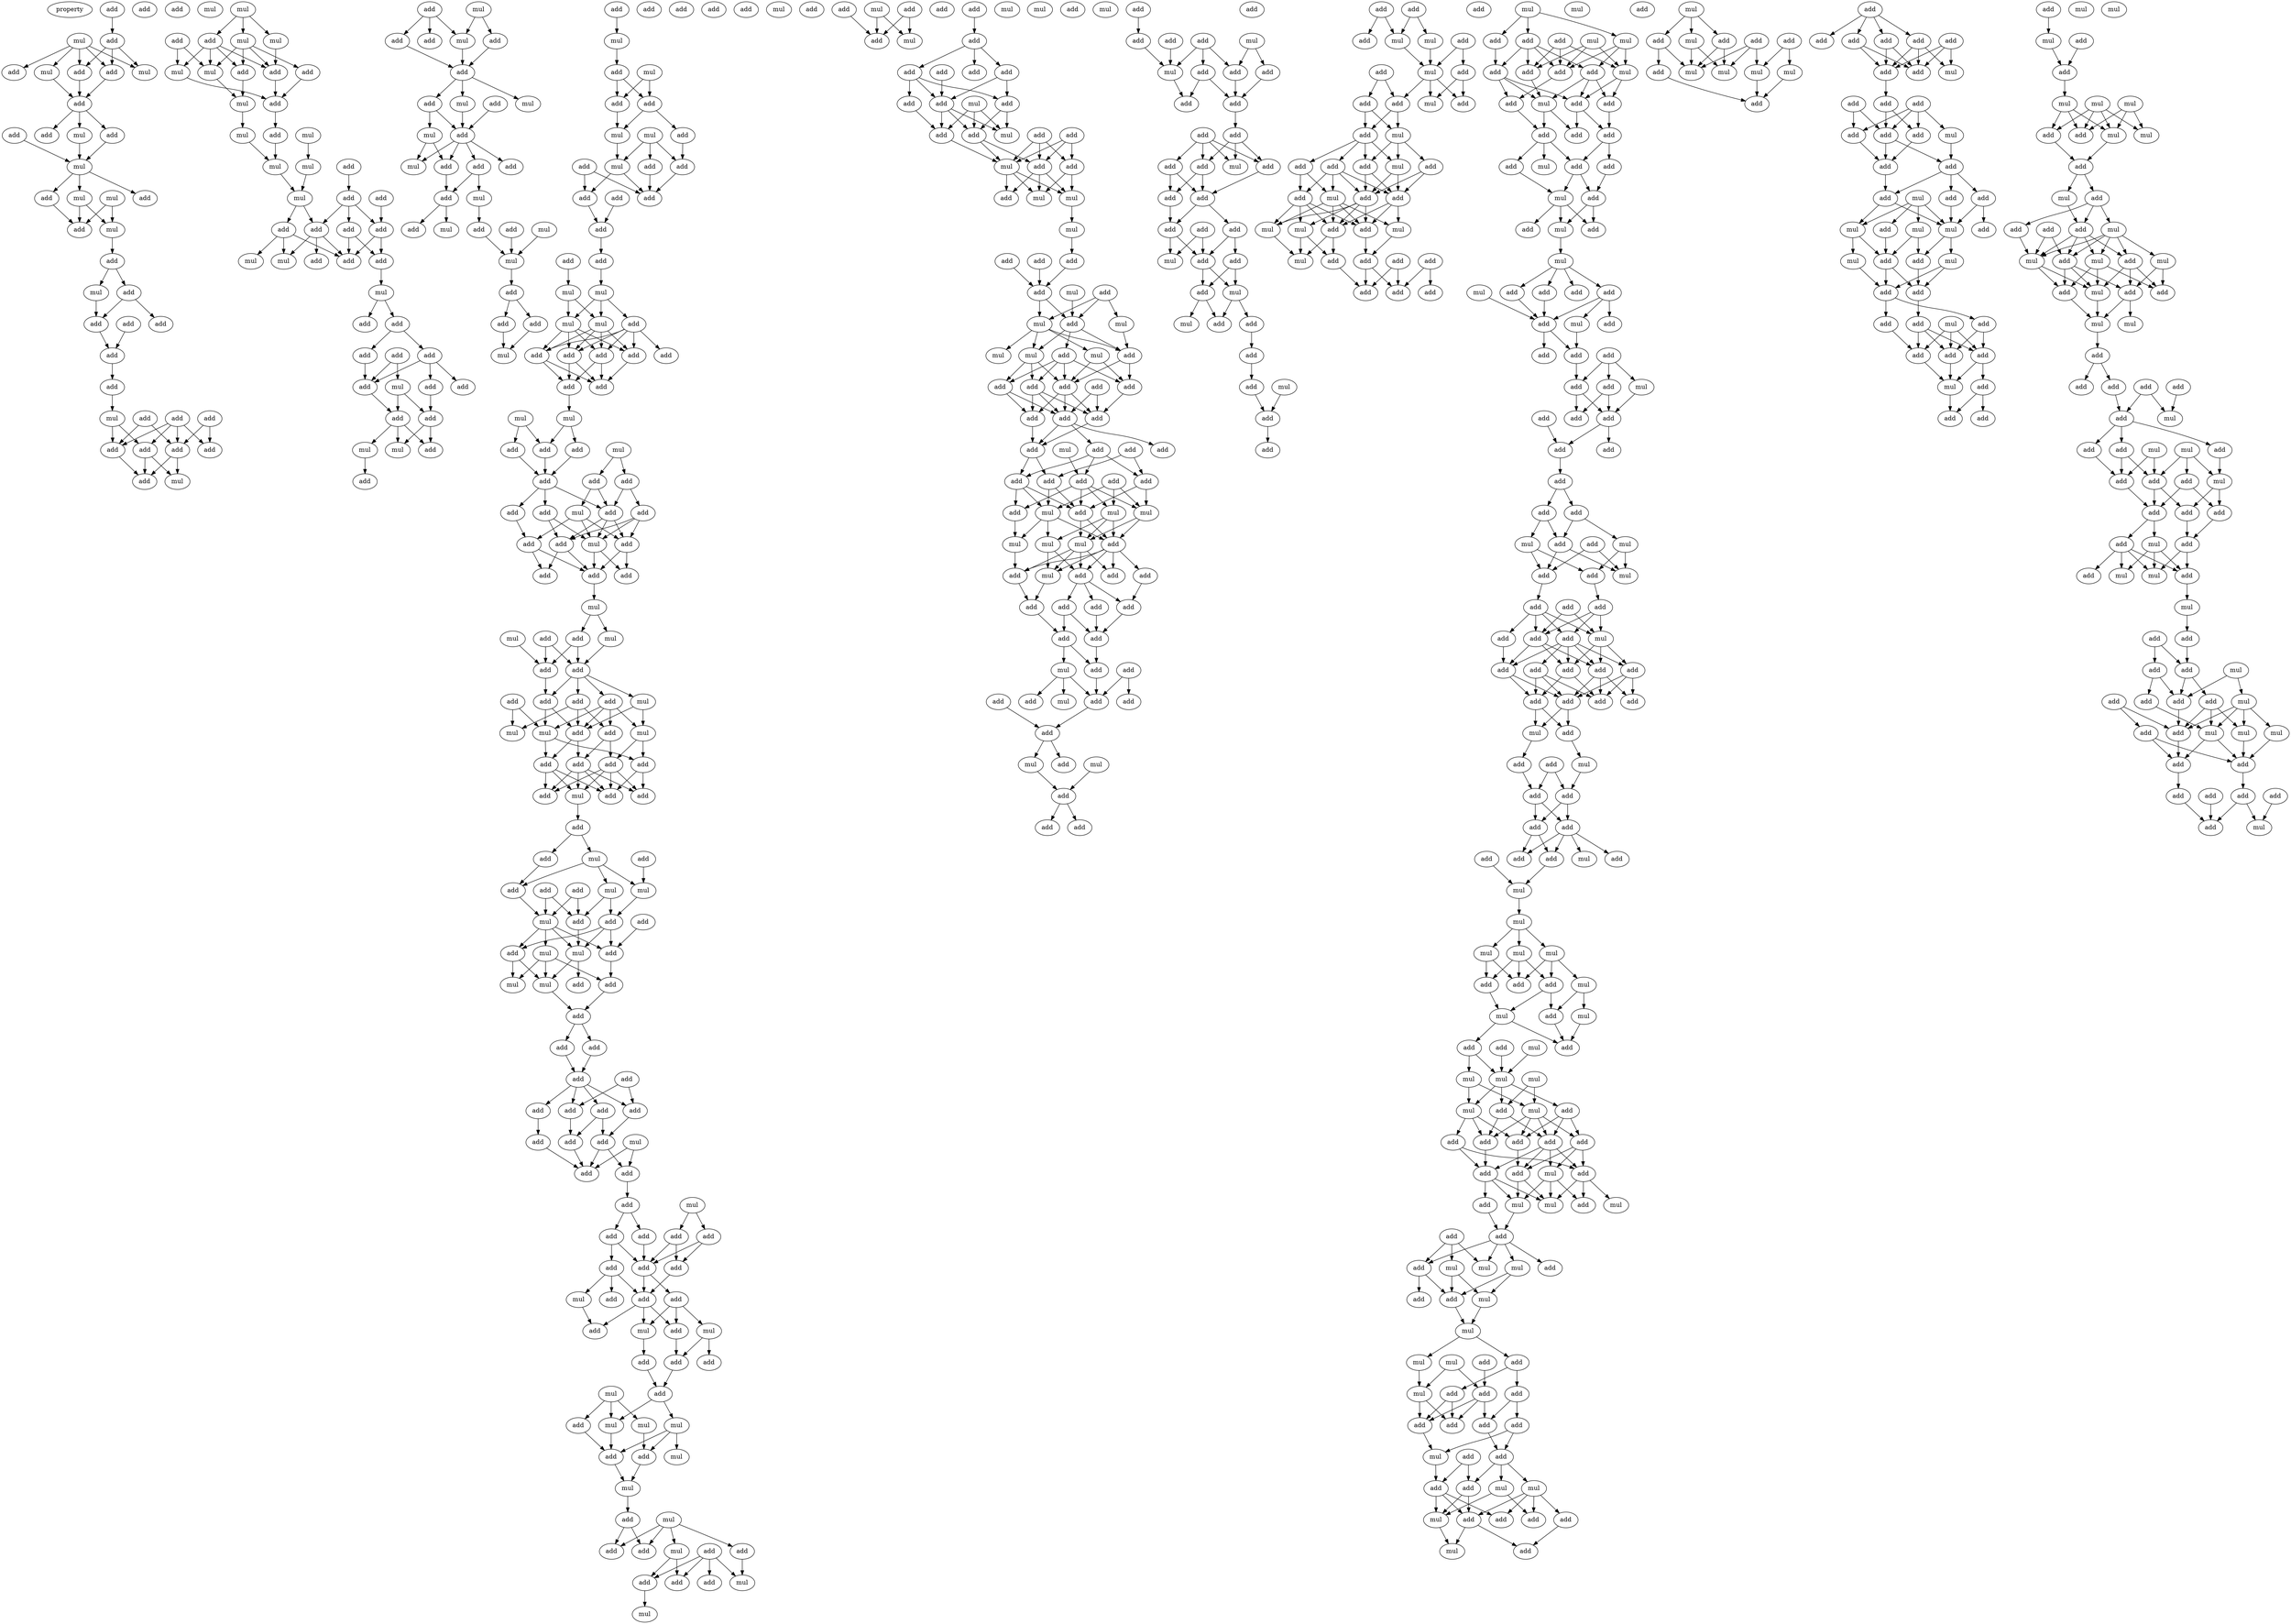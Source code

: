 digraph {
    node [fontcolor=black]
    property [mul=2,lf=1.1]
    0 [ label = add ];
    1 [ label = add ];
    2 [ label = mul ];
    3 [ label = add ];
    4 [ label = add ];
    5 [ label = add ];
    6 [ label = mul ];
    7 [ label = mul ];
    8 [ label = add ];
    9 [ label = mul ];
    10 [ label = add ];
    11 [ label = add ];
    12 [ label = add ];
    13 [ label = mul ];
    14 [ label = mul ];
    15 [ label = add ];
    16 [ label = mul ];
    17 [ label = add ];
    18 [ label = add ];
    19 [ label = add ];
    20 [ label = mul ];
    21 [ label = add ];
    22 [ label = mul ];
    23 [ label = add ];
    24 [ label = add ];
    25 [ label = add ];
    26 [ label = add ];
    27 [ label = add ];
    28 [ label = add ];
    29 [ label = add ];
    30 [ label = mul ];
    31 [ label = add ];
    32 [ label = add ];
    33 [ label = add ];
    34 [ label = add ];
    35 [ label = add ];
    36 [ label = add ];
    37 [ label = add ];
    38 [ label = mul ];
    39 [ label = add ];
    40 [ label = mul ];
    41 [ label = mul ];
    42 [ label = add ];
    43 [ label = mul ];
    44 [ label = mul ];
    45 [ label = add ];
    46 [ label = mul ];
    47 [ label = add ];
    48 [ label = add ];
    49 [ label = mul ];
    50 [ label = add ];
    51 [ label = add ];
    52 [ label = mul ];
    53 [ label = mul ];
    54 [ label = mul ];
    55 [ label = add ];
    56 [ label = mul ];
    57 [ label = add ];
    58 [ label = mul ];
    59 [ label = add ];
    60 [ label = mul ];
    61 [ label = add ];
    62 [ label = add ];
    63 [ label = add ];
    64 [ label = add ];
    65 [ label = add ];
    66 [ label = mul ];
    67 [ label = mul ];
    68 [ label = add ];
    69 [ label = add ];
    70 [ label = add ];
    71 [ label = mul ];
    72 [ label = add ];
    73 [ label = add ];
    74 [ label = add ];
    75 [ label = add ];
    76 [ label = add ];
    77 [ label = add ];
    78 [ label = add ];
    79 [ label = mul ];
    80 [ label = add ];
    81 [ label = add ];
    82 [ label = add ];
    83 [ label = add ];
    84 [ label = mul ];
    85 [ label = mul ];
    86 [ label = add ];
    87 [ label = add ];
    88 [ label = mul ];
    89 [ label = add ];
    90 [ label = add ];
    91 [ label = mul ];
    92 [ label = add ];
    93 [ label = add ];
    94 [ label = mul ];
    95 [ label = add ];
    96 [ label = mul ];
    97 [ label = add ];
    98 [ label = mul ];
    99 [ label = add ];
    100 [ label = add ];
    101 [ label = add ];
    102 [ label = mul ];
    103 [ label = add ];
    104 [ label = add ];
    105 [ label = mul ];
    106 [ label = add ];
    107 [ label = add ];
    108 [ label = mul ];
    109 [ label = add ];
    110 [ label = mul ];
    111 [ label = mul ];
    112 [ label = add ];
    113 [ label = add ];
    114 [ label = add ];
    115 [ label = add ];
    116 [ label = mul ];
    117 [ label = mul ];
    118 [ label = mul ];
    119 [ label = add ];
    120 [ label = add ];
    121 [ label = add ];
    122 [ label = add ];
    123 [ label = add ];
    124 [ label = mul ];
    125 [ label = add ];
    126 [ label = mul ];
    127 [ label = mul ];
    128 [ label = add ];
    129 [ label = add ];
    130 [ label = add ];
    131 [ label = add ];
    132 [ label = add ];
    133 [ label = add ];
    134 [ label = add ];
    135 [ label = add ];
    136 [ label = add ];
    137 [ label = add ];
    138 [ label = mul ];
    139 [ label = mul ];
    140 [ label = mul ];
    141 [ label = add ];
    142 [ label = mul ];
    143 [ label = add ];
    144 [ label = add ];
    145 [ label = add ];
    146 [ label = add ];
    147 [ label = add ];
    148 [ label = add ];
    149 [ label = add ];
    150 [ label = mul ];
    151 [ label = mul ];
    152 [ label = mul ];
    153 [ label = add ];
    154 [ label = add ];
    155 [ label = add ];
    156 [ label = add ];
    157 [ label = add ];
    158 [ label = add ];
    159 [ label = add ];
    160 [ label = add ];
    161 [ label = add ];
    162 [ label = mul ];
    163 [ label = add ];
    164 [ label = add ];
    165 [ label = add ];
    166 [ label = add ];
    167 [ label = mul ];
    168 [ label = add ];
    169 [ label = add ];
    170 [ label = add ];
    171 [ label = add ];
    172 [ label = mul ];
    173 [ label = add ];
    174 [ label = add ];
    175 [ label = mul ];
    176 [ label = mul ];
    177 [ label = add ];
    178 [ label = add ];
    179 [ label = add ];
    180 [ label = add ];
    181 [ label = mul ];
    182 [ label = add ];
    183 [ label = add ];
    184 [ label = add ];
    185 [ label = mul ];
    186 [ label = mul ];
    187 [ label = mul ];
    188 [ label = add ];
    189 [ label = add ];
    190 [ label = add ];
    191 [ label = add ];
    192 [ label = add ];
    193 [ label = add ];
    194 [ label = add ];
    195 [ label = mul ];
    196 [ label = add ];
    197 [ label = add ];
    198 [ label = mul ];
    199 [ label = add ];
    200 [ label = add ];
    201 [ label = mul ];
    202 [ label = add ];
    203 [ label = add ];
    204 [ label = mul ];
    205 [ label = add ];
    206 [ label = add ];
    207 [ label = add ];
    208 [ label = mul ];
    209 [ label = add ];
    210 [ label = add ];
    211 [ label = mul ];
    212 [ label = mul ];
    213 [ label = add ];
    214 [ label = mul ];
    215 [ label = mul ];
    216 [ label = add ];
    217 [ label = add ];
    218 [ label = add ];
    219 [ label = mul ];
    220 [ label = add ];
    221 [ label = add ];
    222 [ label = add ];
    223 [ label = add ];
    224 [ label = add ];
    225 [ label = add ];
    226 [ label = add ];
    227 [ label = add ];
    228 [ label = add ];
    229 [ label = add ];
    230 [ label = mul ];
    231 [ label = add ];
    232 [ label = add ];
    233 [ label = add ];
    234 [ label = add ];
    235 [ label = mul ];
    236 [ label = add ];
    237 [ label = add ];
    238 [ label = add ];
    239 [ label = add ];
    240 [ label = add ];
    241 [ label = add ];
    242 [ label = add ];
    243 [ label = add ];
    244 [ label = add ];
    245 [ label = mul ];
    246 [ label = add ];
    247 [ label = add ];
    248 [ label = mul ];
    249 [ label = mul ];
    250 [ label = add ];
    251 [ label = add ];
    252 [ label = add ];
    253 [ label = add ];
    254 [ label = mul ];
    255 [ label = add ];
    256 [ label = add ];
    257 [ label = mul ];
    258 [ label = mul ];
    259 [ label = mul ];
    260 [ label = add ];
    261 [ label = mul ];
    262 [ label = add ];
    263 [ label = mul ];
    264 [ label = add ];
    265 [ label = mul ];
    266 [ label = add ];
    267 [ label = add ];
    268 [ label = add ];
    269 [ label = add ];
    270 [ label = mul ];
    271 [ label = add ];
    272 [ label = mul ];
    273 [ label = add ];
    274 [ label = add ];
    275 [ label = mul ];
    276 [ label = add ];
    277 [ label = add ];
    278 [ label = add ];
    279 [ label = add ];
    280 [ label = mul ];
    281 [ label = mul ];
    282 [ label = add ];
    283 [ label = add ];
    284 [ label = mul ];
    285 [ label = add ];
    286 [ label = add ];
    287 [ label = add ];
    288 [ label = add ];
    289 [ label = add ];
    290 [ label = add ];
    291 [ label = mul ];
    292 [ label = add ];
    293 [ label = add ];
    294 [ label = add ];
    295 [ label = add ];
    296 [ label = add ];
    297 [ label = mul ];
    298 [ label = add ];
    299 [ label = mul ];
    300 [ label = add ];
    301 [ label = add ];
    302 [ label = add ];
    303 [ label = mul ];
    304 [ label = mul ];
    305 [ label = mul ];
    306 [ label = mul ];
    307 [ label = add ];
    308 [ label = add ];
    309 [ label = add ];
    310 [ label = add ];
    311 [ label = add ];
    312 [ label = mul ];
    313 [ label = add ];
    314 [ label = mul ];
    315 [ label = mul ];
    316 [ label = mul ];
    317 [ label = add ];
    318 [ label = mul ];
    319 [ label = mul ];
    320 [ label = add ];
    321 [ label = add ];
    322 [ label = add ];
    323 [ label = add ];
    324 [ label = add ];
    325 [ label = add ];
    326 [ label = add ];
    327 [ label = add ];
    328 [ label = add ];
    329 [ label = add ];
    330 [ label = add ];
    331 [ label = mul ];
    332 [ label = add ];
    333 [ label = add ];
    334 [ label = add ];
    335 [ label = add ];
    336 [ label = add ];
    337 [ label = add ];
    338 [ label = add ];
    339 [ label = add ];
    340 [ label = add ];
    341 [ label = mul ];
    342 [ label = mul ];
    343 [ label = mul ];
    344 [ label = add ];
    345 [ label = mul ];
    346 [ label = mul ];
    347 [ label = mul ];
    348 [ label = add ];
    349 [ label = add ];
    350 [ label = add ];
    351 [ label = add ];
    352 [ label = mul ];
    353 [ label = add ];
    354 [ label = add ];
    355 [ label = add ];
    356 [ label = add ];
    357 [ label = add ];
    358 [ label = add ];
    359 [ label = mul ];
    360 [ label = add ];
    361 [ label = add ];
    362 [ label = add ];
    363 [ label = add ];
    364 [ label = mul ];
    365 [ label = add ];
    366 [ label = add ];
    367 [ label = add ];
    368 [ label = mul ];
    369 [ label = add ];
    370 [ label = mul ];
    371 [ label = add ];
    372 [ label = add ];
    373 [ label = mul ];
    374 [ label = add ];
    375 [ label = add ];
    376 [ label = add ];
    377 [ label = add ];
    378 [ label = add ];
    379 [ label = add ];
    380 [ label = mul ];
    381 [ label = mul ];
    382 [ label = add ];
    383 [ label = add ];
    384 [ label = add ];
    385 [ label = add ];
    386 [ label = add ];
    387 [ label = add ];
    388 [ label = add ];
    389 [ label = add ];
    390 [ label = mul ];
    391 [ label = add ];
    392 [ label = add ];
    393 [ label = add ];
    394 [ label = add ];
    395 [ label = add ];
    396 [ label = add ];
    397 [ label = add ];
    398 [ label = add ];
    399 [ label = add ];
    400 [ label = add ];
    401 [ label = mul ];
    402 [ label = add ];
    403 [ label = mul ];
    404 [ label = mul ];
    405 [ label = add ];
    406 [ label = add ];
    407 [ label = add ];
    408 [ label = add ];
    409 [ label = mul ];
    410 [ label = add ];
    411 [ label = add ];
    412 [ label = add ];
    413 [ label = add ];
    414 [ label = add ];
    415 [ label = mul ];
    416 [ label = mul ];
    417 [ label = add ];
    418 [ label = mul ];
    419 [ label = add ];
    420 [ label = add ];
    421 [ label = add ];
    422 [ label = add ];
    423 [ label = add ];
    424 [ label = mul ];
    425 [ label = add ];
    426 [ label = mul ];
    427 [ label = add ];
    428 [ label = add ];
    429 [ label = add ];
    430 [ label = add ];
    431 [ label = mul ];
    432 [ label = mul ];
    433 [ label = add ];
    434 [ label = add ];
    435 [ label = add ];
    436 [ label = add ];
    437 [ label = add ];
    438 [ label = mul ];
    439 [ label = mul ];
    440 [ label = mul ];
    441 [ label = add ];
    442 [ label = add ];
    443 [ label = add ];
    444 [ label = add ];
    445 [ label = add ];
    446 [ label = mul ];
    447 [ label = add ];
    448 [ label = add ];
    449 [ label = add ];
    450 [ label = mul ];
    451 [ label = add ];
    452 [ label = mul ];
    453 [ label = add ];
    454 [ label = add ];
    455 [ label = mul ];
    456 [ label = add ];
    457 [ label = add ];
    458 [ label = add ];
    459 [ label = mul ];
    460 [ label = add ];
    461 [ label = add ];
    462 [ label = add ];
    463 [ label = add ];
    464 [ label = mul ];
    465 [ label = add ];
    466 [ label = add ];
    467 [ label = add ];
    468 [ label = add ];
    469 [ label = add ];
    470 [ label = mul ];
    471 [ label = add ];
    472 [ label = add ];
    473 [ label = mul ];
    474 [ label = add ];
    475 [ label = add ];
    476 [ label = mul ];
    477 [ label = mul ];
    478 [ label = mul ];
    479 [ label = add ];
    480 [ label = add ];
    481 [ label = add ];
    482 [ label = add ];
    483 [ label = add ];
    484 [ label = mul ];
    485 [ label = add ];
    486 [ label = add ];
    487 [ label = add ];
    488 [ label = add ];
    489 [ label = add ];
    490 [ label = add ];
    491 [ label = mul ];
    492 [ label = add ];
    493 [ label = add ];
    494 [ label = add ];
    495 [ label = add ];
    496 [ label = add ];
    497 [ label = mul ];
    498 [ label = add ];
    499 [ label = add ];
    500 [ label = add ];
    501 [ label = add ];
    502 [ label = mul ];
    503 [ label = mul ];
    504 [ label = add ];
    505 [ label = add ];
    506 [ label = add ];
    507 [ label = mul ];
    508 [ label = add ];
    509 [ label = add ];
    510 [ label = add ];
    511 [ label = add ];
    512 [ label = add ];
    513 [ label = mul ];
    514 [ label = add ];
    515 [ label = add ];
    516 [ label = add ];
    517 [ label = add ];
    518 [ label = add ];
    519 [ label = add ];
    520 [ label = add ];
    521 [ label = add ];
    522 [ label = add ];
    523 [ label = add ];
    524 [ label = add ];
    525 [ label = add ];
    526 [ label = mul ];
    527 [ label = mul ];
    528 [ label = add ];
    529 [ label = add ];
    530 [ label = add ];
    531 [ label = add ];
    532 [ label = add ];
    533 [ label = add ];
    534 [ label = add ];
    535 [ label = add ];
    536 [ label = add ];
    537 [ label = mul ];
    538 [ label = add ];
    539 [ label = mul ];
    540 [ label = mul ];
    541 [ label = mul ];
    542 [ label = mul ];
    543 [ label = mul ];
    544 [ label = add ];
    545 [ label = mul ];
    546 [ label = add ];
    547 [ label = add ];
    548 [ label = mul ];
    549 [ label = add ];
    550 [ label = mul ];
    551 [ label = add ];
    552 [ label = add ];
    553 [ label = mul ];
    554 [ label = add ];
    555 [ label = mul ];
    556 [ label = mul ];
    557 [ label = mul ];
    558 [ label = add ];
    559 [ label = add ];
    560 [ label = mul ];
    561 [ label = mul ];
    562 [ label = add ];
    563 [ label = add ];
    564 [ label = add ];
    565 [ label = add ];
    566 [ label = add ];
    567 [ label = add ];
    568 [ label = add ];
    569 [ label = add ];
    570 [ label = mul ];
    571 [ label = mul ];
    572 [ label = add ];
    573 [ label = mul ];
    574 [ label = mul ];
    575 [ label = add ];
    576 [ label = add ];
    577 [ label = add ];
    578 [ label = mul ];
    579 [ label = mul ];
    580 [ label = add ];
    581 [ label = mul ];
    582 [ label = add ];
    583 [ label = mul ];
    584 [ label = add ];
    585 [ label = add ];
    586 [ label = mul ];
    587 [ label = mul ];
    588 [ label = add ];
    589 [ label = add ];
    590 [ label = mul ];
    591 [ label = mul ];
    592 [ label = add ];
    593 [ label = add ];
    594 [ label = add ];
    595 [ label = add ];
    596 [ label = add ];
    597 [ label = add ];
    598 [ label = add ];
    599 [ label = mul ];
    600 [ label = add ];
    601 [ label = add ];
    602 [ label = add ];
    603 [ label = add ];
    604 [ label = mul ];
    605 [ label = mul ];
    606 [ label = add ];
    607 [ label = mul ];
    608 [ label = add ];
    609 [ label = add ];
    610 [ label = add ];
    611 [ label = mul ];
    612 [ label = add ];
    613 [ label = mul ];
    614 [ label = add ];
    615 [ label = add ];
    616 [ label = add ];
    617 [ label = add ];
    618 [ label = mul ];
    619 [ label = mul ];
    620 [ label = add ];
    621 [ label = mul ];
    622 [ label = mul ];
    623 [ label = mul ];
    624 [ label = add ];
    625 [ label = add ];
    626 [ label = add ];
    627 [ label = add ];
    628 [ label = add ];
    629 [ label = add ];
    630 [ label = add ];
    631 [ label = add ];
    632 [ label = mul ];
    633 [ label = add ];
    634 [ label = add ];
    635 [ label = add ];
    636 [ label = add ];
    637 [ label = add ];
    638 [ label = add ];
    639 [ label = add ];
    640 [ label = mul ];
    641 [ label = add ];
    642 [ label = add ];
    643 [ label = mul ];
    644 [ label = add ];
    645 [ label = add ];
    646 [ label = add ];
    647 [ label = mul ];
    648 [ label = add ];
    649 [ label = mul ];
    650 [ label = add ];
    651 [ label = mul ];
    652 [ label = mul ];
    653 [ label = add ];
    654 [ label = mul ];
    655 [ label = add ];
    656 [ label = add ];
    657 [ label = add ];
    658 [ label = add ];
    659 [ label = mul ];
    660 [ label = add ];
    661 [ label = add ];
    662 [ label = add ];
    663 [ label = add ];
    664 [ label = add ];
    665 [ label = mul ];
    666 [ label = add ];
    667 [ label = add ];
    668 [ label = mul ];
    669 [ label = add ];
    670 [ label = add ];
    671 [ label = add ];
    672 [ label = mul ];
    673 [ label = add ];
    674 [ label = mul ];
    675 [ label = mul ];
    676 [ label = mul ];
    677 [ label = mul ];
    678 [ label = mul ];
    679 [ label = add ];
    680 [ label = add ];
    681 [ label = add ];
    682 [ label = add ];
    683 [ label = mul ];
    684 [ label = mul ];
    685 [ label = add ];
    686 [ label = add ];
    687 [ label = add ];
    688 [ label = mul ];
    689 [ label = add ];
    690 [ label = mul ];
    691 [ label = add ];
    692 [ label = mul ];
    693 [ label = add ];
    694 [ label = mul ];
    695 [ label = add ];
    696 [ label = add ];
    697 [ label = mul ];
    698 [ label = mul ];
    699 [ label = add ];
    700 [ label = add ];
    701 [ label = add ];
    702 [ label = add ];
    703 [ label = add ];
    704 [ label = add ];
    705 [ label = mul ];
    706 [ label = mul ];
    707 [ label = add ];
    708 [ label = mul ];
    709 [ label = add ];
    710 [ label = add ];
    711 [ label = add ];
    712 [ label = add ];
    713 [ label = add ];
    714 [ label = mul ];
    715 [ label = add ];
    716 [ label = add ];
    717 [ label = add ];
    718 [ label = mul ];
    719 [ label = add ];
    720 [ label = add ];
    721 [ label = mul ];
    722 [ label = add ];
    723 [ label = mul ];
    724 [ label = mul ];
    725 [ label = add ];
    726 [ label = mul ];
    727 [ label = add ];
    728 [ label = add ];
    729 [ label = mul ];
    730 [ label = add ];
    731 [ label = add ];
    732 [ label = add ];
    733 [ label = mul ];
    734 [ label = add ];
    735 [ label = add ];
    736 [ label = add ];
    737 [ label = add ];
    738 [ label = mul ];
    739 [ label = mul ];
    740 [ label = mul ];
    741 [ label = add ];
    742 [ label = add ];
    743 [ label = add ];
    744 [ label = add ];
    745 [ label = add ];
    746 [ label = add ];
    747 [ label = add ];
    748 [ label = mul ];
    749 [ label = add ];
    0 -> 1 [ name = 0 ];
    1 -> 4 [ name = 1 ];
    1 -> 5 [ name = 2 ];
    1 -> 6 [ name = 3 ];
    2 -> 3 [ name = 4 ];
    2 -> 4 [ name = 5 ];
    2 -> 5 [ name = 6 ];
    2 -> 6 [ name = 7 ];
    2 -> 7 [ name = 8 ];
    4 -> 8 [ name = 9 ];
    5 -> 8 [ name = 10 ];
    7 -> 8 [ name = 11 ];
    8 -> 9 [ name = 12 ];
    8 -> 10 [ name = 13 ];
    8 -> 11 [ name = 14 ];
    9 -> 13 [ name = 15 ];
    10 -> 13 [ name = 16 ];
    12 -> 13 [ name = 17 ];
    13 -> 14 [ name = 18 ];
    13 -> 17 [ name = 19 ];
    13 -> 18 [ name = 20 ];
    14 -> 19 [ name = 21 ];
    14 -> 20 [ name = 22 ];
    16 -> 19 [ name = 23 ];
    16 -> 20 [ name = 24 ];
    17 -> 19 [ name = 25 ];
    20 -> 21 [ name = 26 ];
    21 -> 22 [ name = 27 ];
    21 -> 23 [ name = 28 ];
    22 -> 25 [ name = 29 ];
    23 -> 25 [ name = 30 ];
    23 -> 26 [ name = 31 ];
    24 -> 27 [ name = 32 ];
    25 -> 27 [ name = 33 ];
    27 -> 28 [ name = 34 ];
    28 -> 30 [ name = 35 ];
    29 -> 33 [ name = 36 ];
    29 -> 34 [ name = 37 ];
    30 -> 33 [ name = 38 ];
    30 -> 36 [ name = 39 ];
    31 -> 33 [ name = 40 ];
    31 -> 34 [ name = 41 ];
    31 -> 35 [ name = 42 ];
    31 -> 36 [ name = 43 ];
    32 -> 34 [ name = 44 ];
    32 -> 35 [ name = 45 ];
    33 -> 37 [ name = 46 ];
    34 -> 37 [ name = 47 ];
    34 -> 38 [ name = 48 ];
    36 -> 37 [ name = 49 ];
    36 -> 38 [ name = 50 ];
    41 -> 42 [ name = 51 ];
    41 -> 43 [ name = 52 ];
    41 -> 44 [ name = 53 ];
    42 -> 46 [ name = 54 ];
    42 -> 48 [ name = 55 ];
    42 -> 49 [ name = 56 ];
    42 -> 50 [ name = 57 ];
    43 -> 50 [ name = 58 ];
    44 -> 47 [ name = 59 ];
    44 -> 48 [ name = 60 ];
    44 -> 49 [ name = 61 ];
    44 -> 50 [ name = 62 ];
    45 -> 46 [ name = 63 ];
    45 -> 49 [ name = 64 ];
    46 -> 51 [ name = 65 ];
    47 -> 51 [ name = 66 ];
    48 -> 52 [ name = 67 ];
    49 -> 52 [ name = 68 ];
    50 -> 51 [ name = 69 ];
    51 -> 55 [ name = 70 ];
    52 -> 53 [ name = 71 ];
    53 -> 56 [ name = 72 ];
    54 -> 58 [ name = 73 ];
    55 -> 56 [ name = 74 ];
    56 -> 60 [ name = 75 ];
    57 -> 61 [ name = 76 ];
    58 -> 60 [ name = 77 ];
    59 -> 65 [ name = 78 ];
    60 -> 63 [ name = 79 ];
    60 -> 64 [ name = 80 ];
    61 -> 62 [ name = 81 ];
    61 -> 63 [ name = 82 ];
    61 -> 65 [ name = 83 ];
    62 -> 69 [ name = 84 ];
    62 -> 70 [ name = 85 ];
    63 -> 67 [ name = 86 ];
    63 -> 68 [ name = 87 ];
    63 -> 69 [ name = 88 ];
    64 -> 66 [ name = 89 ];
    64 -> 67 [ name = 90 ];
    64 -> 69 [ name = 91 ];
    65 -> 69 [ name = 92 ];
    65 -> 70 [ name = 93 ];
    70 -> 71 [ name = 94 ];
    71 -> 72 [ name = 95 ];
    71 -> 73 [ name = 96 ];
    73 -> 75 [ name = 97 ];
    73 -> 76 [ name = 98 ];
    74 -> 78 [ name = 99 ];
    74 -> 79 [ name = 100 ];
    75 -> 78 [ name = 101 ];
    76 -> 77 [ name = 102 ];
    76 -> 78 [ name = 103 ];
    76 -> 80 [ name = 104 ];
    77 -> 82 [ name = 105 ];
    78 -> 81 [ name = 106 ];
    79 -> 81 [ name = 107 ];
    79 -> 82 [ name = 108 ];
    81 -> 83 [ name = 109 ];
    81 -> 84 [ name = 110 ];
    81 -> 85 [ name = 111 ];
    82 -> 83 [ name = 112 ];
    82 -> 85 [ name = 113 ];
    84 -> 86 [ name = 114 ];
    87 -> 90 [ name = 115 ];
    87 -> 91 [ name = 116 ];
    87 -> 92 [ name = 117 ];
    88 -> 89 [ name = 118 ];
    88 -> 91 [ name = 119 ];
    89 -> 93 [ name = 120 ];
    91 -> 93 [ name = 121 ];
    92 -> 93 [ name = 122 ];
    93 -> 94 [ name = 123 ];
    93 -> 95 [ name = 124 ];
    93 -> 96 [ name = 125 ];
    94 -> 99 [ name = 126 ];
    95 -> 98 [ name = 127 ];
    95 -> 99 [ name = 128 ];
    97 -> 99 [ name = 129 ];
    98 -> 100 [ name = 130 ];
    98 -> 102 [ name = 131 ];
    99 -> 100 [ name = 132 ];
    99 -> 101 [ name = 133 ];
    99 -> 102 [ name = 134 ];
    99 -> 103 [ name = 135 ];
    100 -> 104 [ name = 136 ];
    103 -> 104 [ name = 137 ];
    103 -> 105 [ name = 138 ];
    104 -> 106 [ name = 139 ];
    104 -> 108 [ name = 140 ];
    105 -> 109 [ name = 141 ];
    107 -> 111 [ name = 142 ];
    109 -> 111 [ name = 143 ];
    110 -> 111 [ name = 144 ];
    111 -> 112 [ name = 145 ];
    112 -> 113 [ name = 146 ];
    112 -> 114 [ name = 147 ];
    113 -> 116 [ name = 148 ];
    114 -> 116 [ name = 149 ];
    115 -> 117 [ name = 150 ];
    117 -> 121 [ name = 151 ];
    118 -> 122 [ name = 152 ];
    118 -> 123 [ name = 153 ];
    121 -> 122 [ name = 154 ];
    121 -> 123 [ name = 155 ];
    122 -> 124 [ name = 156 ];
    122 -> 125 [ name = 157 ];
    123 -> 124 [ name = 158 ];
    124 -> 127 [ name = 159 ];
    125 -> 130 [ name = 160 ];
    126 -> 127 [ name = 161 ];
    126 -> 129 [ name = 162 ];
    126 -> 130 [ name = 163 ];
    127 -> 132 [ name = 164 ];
    127 -> 133 [ name = 165 ];
    128 -> 132 [ name = 166 ];
    128 -> 133 [ name = 167 ];
    129 -> 133 [ name = 168 ];
    130 -> 133 [ name = 169 ];
    131 -> 135 [ name = 170 ];
    132 -> 135 [ name = 171 ];
    135 -> 136 [ name = 172 ];
    136 -> 139 [ name = 173 ];
    137 -> 138 [ name = 174 ];
    138 -> 140 [ name = 175 ];
    138 -> 142 [ name = 176 ];
    139 -> 140 [ name = 177 ];
    139 -> 141 [ name = 178 ];
    139 -> 142 [ name = 179 ];
    140 -> 143 [ name = 180 ];
    140 -> 144 [ name = 181 ];
    140 -> 145 [ name = 182 ];
    140 -> 146 [ name = 183 ];
    141 -> 143 [ name = 184 ];
    141 -> 144 [ name = 185 ];
    141 -> 145 [ name = 186 ];
    141 -> 146 [ name = 187 ];
    141 -> 147 [ name = 188 ];
    142 -> 143 [ name = 189 ];
    142 -> 144 [ name = 190 ];
    142 -> 145 [ name = 191 ];
    142 -> 146 [ name = 192 ];
    143 -> 148 [ name = 193 ];
    143 -> 149 [ name = 194 ];
    144 -> 148 [ name = 195 ];
    144 -> 149 [ name = 196 ];
    145 -> 148 [ name = 197 ];
    145 -> 149 [ name = 198 ];
    146 -> 148 [ name = 199 ];
    149 -> 150 [ name = 200 ];
    150 -> 153 [ name = 201 ];
    150 -> 154 [ name = 202 ];
    151 -> 154 [ name = 203 ];
    151 -> 155 [ name = 204 ];
    152 -> 156 [ name = 205 ];
    152 -> 157 [ name = 206 ];
    153 -> 158 [ name = 207 ];
    154 -> 158 [ name = 208 ];
    155 -> 158 [ name = 209 ];
    156 -> 162 [ name = 210 ];
    156 -> 163 [ name = 211 ];
    157 -> 160 [ name = 212 ];
    157 -> 163 [ name = 213 ];
    158 -> 159 [ name = 214 ];
    158 -> 161 [ name = 215 ];
    158 -> 163 [ name = 216 ];
    159 -> 164 [ name = 217 ];
    159 -> 167 [ name = 218 ];
    160 -> 164 [ name = 219 ];
    160 -> 166 [ name = 220 ];
    160 -> 167 [ name = 221 ];
    161 -> 165 [ name = 222 ];
    162 -> 165 [ name = 223 ];
    162 -> 166 [ name = 224 ];
    162 -> 167 [ name = 225 ];
    163 -> 164 [ name = 226 ];
    163 -> 166 [ name = 227 ];
    163 -> 167 [ name = 228 ];
    164 -> 168 [ name = 229 ];
    164 -> 169 [ name = 230 ];
    165 -> 168 [ name = 231 ];
    165 -> 169 [ name = 232 ];
    166 -> 169 [ name = 233 ];
    166 -> 170 [ name = 234 ];
    167 -> 169 [ name = 235 ];
    167 -> 170 [ name = 236 ];
    169 -> 172 [ name = 237 ];
    172 -> 174 [ name = 238 ];
    172 -> 175 [ name = 239 ];
    173 -> 177 [ name = 240 ];
    173 -> 178 [ name = 241 ];
    174 -> 177 [ name = 242 ];
    174 -> 178 [ name = 243 ];
    175 -> 177 [ name = 244 ];
    176 -> 178 [ name = 245 ];
    177 -> 179 [ name = 246 ];
    177 -> 180 [ name = 247 ];
    177 -> 181 [ name = 248 ];
    177 -> 182 [ name = 249 ];
    178 -> 179 [ name = 250 ];
    179 -> 186 [ name = 251 ];
    179 -> 188 [ name = 252 ];
    180 -> 184 [ name = 253 ];
    180 -> 185 [ name = 254 ];
    180 -> 188 [ name = 255 ];
    181 -> 187 [ name = 256 ];
    181 -> 188 [ name = 257 ];
    182 -> 184 [ name = 258 ];
    182 -> 186 [ name = 259 ];
    182 -> 187 [ name = 260 ];
    182 -> 188 [ name = 261 ];
    183 -> 185 [ name = 262 ];
    183 -> 186 [ name = 263 ];
    184 -> 191 [ name = 264 ];
    184 -> 192 [ name = 265 ];
    186 -> 189 [ name = 266 ];
    186 -> 190 [ name = 267 ];
    187 -> 190 [ name = 268 ];
    187 -> 191 [ name = 269 ];
    188 -> 189 [ name = 270 ];
    188 -> 192 [ name = 271 ];
    189 -> 194 [ name = 272 ];
    189 -> 195 [ name = 273 ];
    189 -> 196 [ name = 274 ];
    190 -> 193 [ name = 275 ];
    190 -> 194 [ name = 276 ];
    191 -> 193 [ name = 277 ];
    191 -> 194 [ name = 278 ];
    191 -> 195 [ name = 279 ];
    191 -> 196 [ name = 280 ];
    192 -> 193 [ name = 281 ];
    192 -> 194 [ name = 282 ];
    192 -> 195 [ name = 283 ];
    192 -> 196 [ name = 284 ];
    195 -> 197 [ name = 285 ];
    197 -> 198 [ name = 286 ];
    197 -> 200 [ name = 287 ];
    198 -> 201 [ name = 288 ];
    198 -> 204 [ name = 289 ];
    198 -> 205 [ name = 290 ];
    199 -> 204 [ name = 291 ];
    200 -> 205 [ name = 292 ];
    201 -> 207 [ name = 293 ];
    201 -> 209 [ name = 294 ];
    202 -> 208 [ name = 295 ];
    202 -> 209 [ name = 296 ];
    203 -> 208 [ name = 297 ];
    203 -> 209 [ name = 298 ];
    204 -> 207 [ name = 299 ];
    205 -> 208 [ name = 300 ];
    206 -> 213 [ name = 301 ];
    207 -> 210 [ name = 302 ];
    207 -> 212 [ name = 303 ];
    207 -> 213 [ name = 304 ];
    208 -> 210 [ name = 305 ];
    208 -> 211 [ name = 306 ];
    208 -> 212 [ name = 307 ];
    208 -> 213 [ name = 308 ];
    209 -> 212 [ name = 309 ];
    210 -> 214 [ name = 310 ];
    210 -> 215 [ name = 311 ];
    211 -> 214 [ name = 312 ];
    211 -> 215 [ name = 313 ];
    211 -> 217 [ name = 314 ];
    212 -> 214 [ name = 315 ];
    212 -> 216 [ name = 316 ];
    213 -> 217 [ name = 317 ];
    214 -> 218 [ name = 318 ];
    217 -> 218 [ name = 319 ];
    218 -> 220 [ name = 320 ];
    218 -> 221 [ name = 321 ];
    220 -> 223 [ name = 322 ];
    221 -> 223 [ name = 323 ];
    222 -> 224 [ name = 324 ];
    222 -> 225 [ name = 325 ];
    223 -> 224 [ name = 326 ];
    223 -> 225 [ name = 327 ];
    223 -> 226 [ name = 328 ];
    223 -> 227 [ name = 329 ];
    224 -> 229 [ name = 330 ];
    225 -> 231 [ name = 331 ];
    226 -> 228 [ name = 332 ];
    227 -> 229 [ name = 333 ];
    227 -> 231 [ name = 334 ];
    228 -> 232 [ name = 335 ];
    229 -> 232 [ name = 336 ];
    230 -> 232 [ name = 337 ];
    230 -> 233 [ name = 338 ];
    231 -> 232 [ name = 339 ];
    231 -> 233 [ name = 340 ];
    233 -> 234 [ name = 341 ];
    234 -> 237 [ name = 342 ];
    234 -> 238 [ name = 343 ];
    235 -> 236 [ name = 344 ];
    235 -> 239 [ name = 345 ];
    236 -> 240 [ name = 346 ];
    236 -> 241 [ name = 347 ];
    237 -> 240 [ name = 348 ];
    238 -> 240 [ name = 349 ];
    238 -> 242 [ name = 350 ];
    239 -> 240 [ name = 351 ];
    239 -> 241 [ name = 352 ];
    240 -> 243 [ name = 353 ];
    240 -> 246 [ name = 354 ];
    241 -> 246 [ name = 355 ];
    242 -> 244 [ name = 356 ];
    242 -> 245 [ name = 357 ];
    242 -> 246 [ name = 358 ];
    243 -> 247 [ name = 359 ];
    243 -> 248 [ name = 360 ];
    243 -> 249 [ name = 361 ];
    245 -> 250 [ name = 362 ];
    246 -> 247 [ name = 363 ];
    246 -> 249 [ name = 364 ];
    246 -> 250 [ name = 365 ];
    247 -> 253 [ name = 366 ];
    248 -> 251 [ name = 367 ];
    248 -> 253 [ name = 368 ];
    249 -> 252 [ name = 369 ];
    252 -> 255 [ name = 370 ];
    253 -> 255 [ name = 371 ];
    254 -> 256 [ name = 372 ];
    254 -> 257 [ name = 373 ];
    254 -> 258 [ name = 374 ];
    255 -> 258 [ name = 375 ];
    255 -> 259 [ name = 376 ];
    256 -> 260 [ name = 377 ];
    257 -> 262 [ name = 378 ];
    258 -> 260 [ name = 379 ];
    259 -> 260 [ name = 380 ];
    259 -> 261 [ name = 381 ];
    259 -> 262 [ name = 382 ];
    260 -> 263 [ name = 383 ];
    262 -> 263 [ name = 384 ];
    263 -> 264 [ name = 385 ];
    264 -> 266 [ name = 386 ];
    264 -> 267 [ name = 387 ];
    265 -> 266 [ name = 388 ];
    265 -> 267 [ name = 389 ];
    265 -> 269 [ name = 390 ];
    265 -> 270 [ name = 391 ];
    268 -> 271 [ name = 392 ];
    268 -> 272 [ name = 393 ];
    268 -> 273 [ name = 394 ];
    268 -> 274 [ name = 395 ];
    269 -> 272 [ name = 396 ];
    270 -> 271 [ name = 397 ];
    270 -> 273 [ name = 398 ];
    273 -> 275 [ name = 399 ];
    277 -> 282 [ name = 400 ];
    278 -> 281 [ name = 401 ];
    278 -> 282 [ name = 402 ];
    280 -> 281 [ name = 403 ];
    280 -> 282 [ name = 404 ];
    283 -> 285 [ name = 405 ];
    285 -> 286 [ name = 406 ];
    285 -> 287 [ name = 407 ];
    285 -> 289 [ name = 408 ];
    287 -> 290 [ name = 409 ];
    287 -> 292 [ name = 410 ];
    288 -> 292 [ name = 411 ];
    289 -> 290 [ name = 412 ];
    289 -> 292 [ name = 413 ];
    289 -> 293 [ name = 414 ];
    290 -> 295 [ name = 415 ];
    290 -> 297 [ name = 416 ];
    291 -> 294 [ name = 417 ];
    291 -> 295 [ name = 418 ];
    291 -> 297 [ name = 419 ];
    292 -> 294 [ name = 420 ];
    292 -> 295 [ name = 421 ];
    292 -> 297 [ name = 422 ];
    293 -> 294 [ name = 423 ];
    294 -> 299 [ name = 424 ];
    295 -> 299 [ name = 425 ];
    295 -> 300 [ name = 426 ];
    296 -> 299 [ name = 427 ];
    296 -> 300 [ name = 428 ];
    296 -> 301 [ name = 429 ];
    298 -> 299 [ name = 430 ];
    298 -> 300 [ name = 431 ];
    298 -> 301 [ name = 432 ];
    299 -> 302 [ name = 433 ];
    299 -> 303 [ name = 434 ];
    299 -> 304 [ name = 435 ];
    300 -> 302 [ name = 436 ];
    300 -> 303 [ name = 437 ];
    300 -> 304 [ name = 438 ];
    301 -> 303 [ name = 439 ];
    301 -> 304 [ name = 440 ];
    303 -> 305 [ name = 441 ];
    305 -> 309 [ name = 442 ];
    307 -> 311 [ name = 443 ];
    308 -> 311 [ name = 444 ];
    309 -> 311 [ name = 445 ];
    310 -> 313 [ name = 446 ];
    310 -> 314 [ name = 447 ];
    310 -> 315 [ name = 448 ];
    311 -> 313 [ name = 449 ];
    311 -> 314 [ name = 450 ];
    312 -> 313 [ name = 451 ];
    313 -> 317 [ name = 452 ];
    313 -> 319 [ name = 453 ];
    313 -> 320 [ name = 454 ];
    314 -> 316 [ name = 455 ];
    314 -> 318 [ name = 456 ];
    314 -> 319 [ name = 457 ];
    314 -> 320 [ name = 458 ];
    315 -> 320 [ name = 459 ];
    316 -> 321 [ name = 460 ];
    316 -> 322 [ name = 461 ];
    317 -> 321 [ name = 462 ];
    317 -> 322 [ name = 463 ];
    317 -> 324 [ name = 464 ];
    317 -> 325 [ name = 465 ];
    319 -> 321 [ name = 466 ];
    319 -> 324 [ name = 467 ];
    319 -> 325 [ name = 468 ];
    320 -> 321 [ name = 469 ];
    320 -> 322 [ name = 470 ];
    321 -> 326 [ name = 471 ];
    321 -> 327 [ name = 472 ];
    321 -> 328 [ name = 473 ];
    322 -> 327 [ name = 474 ];
    323 -> 327 [ name = 475 ];
    323 -> 328 [ name = 476 ];
    324 -> 326 [ name = 477 ];
    324 -> 327 [ name = 478 ];
    324 -> 328 [ name = 479 ];
    325 -> 326 [ name = 480 ];
    325 -> 328 [ name = 481 ];
    326 -> 330 [ name = 482 ];
    327 -> 330 [ name = 483 ];
    328 -> 330 [ name = 484 ];
    328 -> 332 [ name = 485 ];
    328 -> 333 [ name = 486 ];
    329 -> 336 [ name = 487 ];
    329 -> 337 [ name = 488 ];
    330 -> 334 [ name = 489 ];
    330 -> 337 [ name = 490 ];
    331 -> 335 [ name = 491 ];
    333 -> 334 [ name = 492 ];
    333 -> 335 [ name = 493 ];
    333 -> 336 [ name = 494 ];
    334 -> 339 [ name = 495 ];
    334 -> 340 [ name = 496 ];
    334 -> 341 [ name = 497 ];
    335 -> 339 [ name = 498 ];
    335 -> 340 [ name = 499 ];
    335 -> 342 [ name = 500 ];
    335 -> 343 [ name = 501 ];
    336 -> 339 [ name = 502 ];
    336 -> 342 [ name = 503 ];
    337 -> 339 [ name = 504 ];
    337 -> 341 [ name = 505 ];
    338 -> 341 [ name = 506 ];
    338 -> 342 [ name = 507 ];
    338 -> 343 [ name = 508 ];
    339 -> 344 [ name = 509 ];
    339 -> 345 [ name = 510 ];
    340 -> 347 [ name = 511 ];
    341 -> 344 [ name = 512 ];
    341 -> 346 [ name = 513 ];
    341 -> 347 [ name = 514 ];
    342 -> 344 [ name = 515 ];
    342 -> 345 [ name = 516 ];
    343 -> 344 [ name = 517 ];
    343 -> 345 [ name = 518 ];
    343 -> 346 [ name = 519 ];
    344 -> 348 [ name = 520 ];
    344 -> 349 [ name = 521 ];
    344 -> 350 [ name = 522 ];
    344 -> 351 [ name = 523 ];
    344 -> 352 [ name = 524 ];
    345 -> 349 [ name = 525 ];
    345 -> 350 [ name = 526 ];
    345 -> 351 [ name = 527 ];
    345 -> 352 [ name = 528 ];
    346 -> 351 [ name = 529 ];
    346 -> 352 [ name = 530 ];
    347 -> 349 [ name = 531 ];
    348 -> 356 [ name = 532 ];
    349 -> 355 [ name = 533 ];
    351 -> 353 [ name = 534 ];
    351 -> 354 [ name = 535 ];
    351 -> 356 [ name = 536 ];
    352 -> 355 [ name = 537 ];
    353 -> 357 [ name = 538 ];
    353 -> 358 [ name = 539 ];
    354 -> 358 [ name = 540 ];
    355 -> 357 [ name = 541 ];
    356 -> 358 [ name = 542 ];
    357 -> 359 [ name = 543 ];
    357 -> 361 [ name = 544 ];
    358 -> 361 [ name = 545 ];
    359 -> 362 [ name = 546 ];
    359 -> 364 [ name = 547 ];
    359 -> 365 [ name = 548 ];
    360 -> 363 [ name = 549 ];
    360 -> 365 [ name = 550 ];
    361 -> 365 [ name = 551 ];
    365 -> 367 [ name = 552 ];
    366 -> 367 [ name = 553 ];
    367 -> 369 [ name = 554 ];
    367 -> 370 [ name = 555 ];
    368 -> 372 [ name = 556 ];
    370 -> 372 [ name = 557 ];
    372 -> 374 [ name = 558 ];
    372 -> 375 [ name = 559 ];
    376 -> 377 [ name = 560 ];
    377 -> 381 [ name = 561 ];
    378 -> 381 [ name = 562 ];
    379 -> 381 [ name = 563 ];
    379 -> 383 [ name = 564 ];
    379 -> 384 [ name = 565 ];
    380 -> 382 [ name = 566 ];
    380 -> 383 [ name = 567 ];
    381 -> 386 [ name = 568 ];
    382 -> 387 [ name = 569 ];
    383 -> 387 [ name = 570 ];
    384 -> 386 [ name = 571 ];
    384 -> 387 [ name = 572 ];
    387 -> 389 [ name = 573 ];
    388 -> 390 [ name = 574 ];
    388 -> 391 [ name = 575 ];
    388 -> 392 [ name = 576 ];
    388 -> 393 [ name = 577 ];
    389 -> 390 [ name = 578 ];
    389 -> 391 [ name = 579 ];
    389 -> 393 [ name = 580 ];
    391 -> 394 [ name = 581 ];
    391 -> 395 [ name = 582 ];
    392 -> 394 [ name = 583 ];
    392 -> 395 [ name = 584 ];
    393 -> 395 [ name = 585 ];
    394 -> 396 [ name = 586 ];
    395 -> 396 [ name = 587 ];
    395 -> 397 [ name = 588 ];
    396 -> 399 [ name = 589 ];
    396 -> 401 [ name = 590 ];
    397 -> 399 [ name = 591 ];
    397 -> 400 [ name = 592 ];
    398 -> 399 [ name = 593 ];
    398 -> 401 [ name = 594 ];
    399 -> 402 [ name = 595 ];
    399 -> 403 [ name = 596 ];
    400 -> 402 [ name = 597 ];
    400 -> 403 [ name = 598 ];
    402 -> 404 [ name = 599 ];
    402 -> 405 [ name = 600 ];
    403 -> 405 [ name = 601 ];
    403 -> 406 [ name = 602 ];
    406 -> 407 [ name = 603 ];
    407 -> 408 [ name = 604 ];
    408 -> 410 [ name = 605 ];
    409 -> 410 [ name = 606 ];
    410 -> 413 [ name = 607 ];
    411 -> 414 [ name = 608 ];
    411 -> 416 [ name = 609 ];
    412 -> 415 [ name = 610 ];
    412 -> 416 [ name = 611 ];
    415 -> 418 [ name = 612 ];
    416 -> 418 [ name = 613 ];
    417 -> 418 [ name = 614 ];
    417 -> 419 [ name = 615 ];
    418 -> 421 [ name = 616 ];
    418 -> 422 [ name = 617 ];
    418 -> 424 [ name = 618 ];
    419 -> 422 [ name = 619 ];
    419 -> 424 [ name = 620 ];
    420 -> 421 [ name = 621 ];
    420 -> 423 [ name = 622 ];
    421 -> 425 [ name = 623 ];
    421 -> 426 [ name = 624 ];
    423 -> 425 [ name = 625 ];
    423 -> 426 [ name = 626 ];
    425 -> 427 [ name = 627 ];
    425 -> 429 [ name = 628 ];
    425 -> 430 [ name = 629 ];
    425 -> 431 [ name = 630 ];
    426 -> 427 [ name = 631 ];
    426 -> 428 [ name = 632 ];
    426 -> 431 [ name = 633 ];
    427 -> 434 [ name = 634 ];
    427 -> 436 [ name = 635 ];
    428 -> 434 [ name = 636 ];
    428 -> 436 [ name = 637 ];
    429 -> 432 [ name = 638 ];
    429 -> 433 [ name = 639 ];
    429 -> 434 [ name = 640 ];
    429 -> 436 [ name = 641 ];
    430 -> 432 [ name = 642 ];
    430 -> 433 [ name = 643 ];
    431 -> 434 [ name = 644 ];
    431 -> 436 [ name = 645 ];
    432 -> 437 [ name = 646 ];
    432 -> 438 [ name = 647 ];
    432 -> 440 [ name = 648 ];
    432 -> 441 [ name = 649 ];
    433 -> 437 [ name = 650 ];
    433 -> 438 [ name = 651 ];
    433 -> 439 [ name = 652 ];
    433 -> 441 [ name = 653 ];
    434 -> 437 [ name = 654 ];
    434 -> 440 [ name = 655 ];
    434 -> 441 [ name = 656 ];
    436 -> 437 [ name = 657 ];
    436 -> 438 [ name = 658 ];
    436 -> 439 [ name = 659 ];
    436 -> 441 [ name = 660 ];
    437 -> 442 [ name = 661 ];
    437 -> 446 [ name = 662 ];
    438 -> 446 [ name = 663 ];
    439 -> 442 [ name = 664 ];
    439 -> 446 [ name = 665 ];
    440 -> 444 [ name = 666 ];
    441 -> 444 [ name = 667 ];
    442 -> 448 [ name = 668 ];
    443 -> 447 [ name = 669 ];
    443 -> 449 [ name = 670 ];
    444 -> 447 [ name = 671 ];
    444 -> 448 [ name = 672 ];
    445 -> 447 [ name = 673 ];
    445 -> 448 [ name = 674 ];
    450 -> 453 [ name = 675 ];
    450 -> 454 [ name = 676 ];
    450 -> 455 [ name = 677 ];
    451 -> 456 [ name = 678 ];
    451 -> 457 [ name = 679 ];
    451 -> 459 [ name = 680 ];
    452 -> 456 [ name = 681 ];
    452 -> 457 [ name = 682 ];
    452 -> 459 [ name = 683 ];
    453 -> 460 [ name = 684 ];
    454 -> 456 [ name = 685 ];
    454 -> 457 [ name = 686 ];
    454 -> 458 [ name = 687 ];
    454 -> 460 [ name = 688 ];
    455 -> 457 [ name = 689 ];
    455 -> 458 [ name = 690 ];
    455 -> 459 [ name = 691 ];
    456 -> 464 [ name = 692 ];
    457 -> 463 [ name = 693 ];
    458 -> 461 [ name = 694 ];
    458 -> 462 [ name = 695 ];
    458 -> 464 [ name = 696 ];
    459 -> 461 [ name = 697 ];
    459 -> 462 [ name = 698 ];
    460 -> 461 [ name = 699 ];
    460 -> 463 [ name = 700 ];
    460 -> 464 [ name = 701 ];
    461 -> 465 [ name = 702 ];
    461 -> 467 [ name = 703 ];
    462 -> 467 [ name = 704 ];
    463 -> 466 [ name = 705 ];
    464 -> 465 [ name = 706 ];
    464 -> 466 [ name = 707 ];
    466 -> 468 [ name = 708 ];
    466 -> 469 [ name = 709 ];
    466 -> 470 [ name = 710 ];
    467 -> 468 [ name = 711 ];
    467 -> 471 [ name = 712 ];
    468 -> 472 [ name = 713 ];
    468 -> 473 [ name = 714 ];
    469 -> 473 [ name = 715 ];
    471 -> 472 [ name = 716 ];
    472 -> 474 [ name = 717 ];
    472 -> 476 [ name = 718 ];
    473 -> 474 [ name = 719 ];
    473 -> 475 [ name = 720 ];
    473 -> 476 [ name = 721 ];
    476 -> 477 [ name = 722 ];
    477 -> 479 [ name = 723 ];
    477 -> 480 [ name = 724 ];
    477 -> 481 [ name = 725 ];
    477 -> 482 [ name = 726 ];
    478 -> 485 [ name = 727 ];
    479 -> 483 [ name = 728 ];
    479 -> 484 [ name = 729 ];
    479 -> 485 [ name = 730 ];
    480 -> 485 [ name = 731 ];
    482 -> 485 [ name = 732 ];
    484 -> 488 [ name = 733 ];
    485 -> 486 [ name = 734 ];
    485 -> 488 [ name = 735 ];
    487 -> 489 [ name = 736 ];
    487 -> 490 [ name = 737 ];
    487 -> 491 [ name = 738 ];
    488 -> 490 [ name = 739 ];
    489 -> 493 [ name = 740 ];
    489 -> 494 [ name = 741 ];
    490 -> 493 [ name = 742 ];
    490 -> 494 [ name = 743 ];
    491 -> 493 [ name = 744 ];
    492 -> 495 [ name = 745 ];
    493 -> 495 [ name = 746 ];
    493 -> 496 [ name = 747 ];
    495 -> 498 [ name = 748 ];
    498 -> 499 [ name = 749 ];
    498 -> 500 [ name = 750 ];
    499 -> 501 [ name = 751 ];
    499 -> 502 [ name = 752 ];
    500 -> 501 [ name = 753 ];
    500 -> 503 [ name = 754 ];
    501 -> 506 [ name = 755 ];
    501 -> 507 [ name = 756 ];
    502 -> 505 [ name = 757 ];
    502 -> 506 [ name = 758 ];
    503 -> 505 [ name = 759 ];
    503 -> 507 [ name = 760 ];
    504 -> 506 [ name = 761 ];
    504 -> 507 [ name = 762 ];
    505 -> 508 [ name = 763 ];
    506 -> 510 [ name = 764 ];
    508 -> 513 [ name = 765 ];
    508 -> 514 [ name = 766 ];
    508 -> 515 [ name = 767 ];
    509 -> 513 [ name = 768 ];
    509 -> 514 [ name = 769 ];
    510 -> 511 [ name = 770 ];
    510 -> 513 [ name = 771 ];
    510 -> 514 [ name = 772 ];
    510 -> 515 [ name = 773 ];
    511 -> 519 [ name = 774 ];
    513 -> 517 [ name = 775 ];
    513 -> 518 [ name = 776 ];
    513 -> 520 [ name = 777 ];
    514 -> 517 [ name = 778 ];
    514 -> 519 [ name = 779 ];
    514 -> 520 [ name = 780 ];
    515 -> 516 [ name = 781 ];
    515 -> 517 [ name = 782 ];
    515 -> 518 [ name = 783 ];
    515 -> 519 [ name = 784 ];
    515 -> 520 [ name = 785 ];
    516 -> 521 [ name = 786 ];
    516 -> 522 [ name = 787 ];
    516 -> 524 [ name = 788 ];
    517 -> 522 [ name = 789 ];
    517 -> 523 [ name = 790 ];
    517 -> 524 [ name = 791 ];
    518 -> 522 [ name = 792 ];
    518 -> 523 [ name = 793 ];
    518 -> 524 [ name = 794 ];
    519 -> 521 [ name = 795 ];
    519 -> 524 [ name = 796 ];
    520 -> 521 [ name = 797 ];
    520 -> 522 [ name = 798 ];
    521 -> 525 [ name = 799 ];
    521 -> 526 [ name = 800 ];
    524 -> 525 [ name = 801 ];
    524 -> 526 [ name = 802 ];
    525 -> 527 [ name = 803 ];
    526 -> 529 [ name = 804 ];
    527 -> 531 [ name = 805 ];
    528 -> 530 [ name = 806 ];
    528 -> 531 [ name = 807 ];
    529 -> 530 [ name = 808 ];
    530 -> 532 [ name = 809 ];
    530 -> 533 [ name = 810 ];
    531 -> 532 [ name = 811 ];
    531 -> 533 [ name = 812 ];
    532 -> 535 [ name = 813 ];
    532 -> 538 [ name = 814 ];
    533 -> 535 [ name = 815 ];
    533 -> 536 [ name = 816 ];
    533 -> 537 [ name = 817 ];
    533 -> 538 [ name = 818 ];
    534 -> 539 [ name = 819 ];
    538 -> 539 [ name = 820 ];
    539 -> 540 [ name = 821 ];
    540 -> 541 [ name = 822 ];
    540 -> 542 [ name = 823 ];
    540 -> 543 [ name = 824 ];
    541 -> 544 [ name = 825 ];
    541 -> 546 [ name = 826 ];
    541 -> 547 [ name = 827 ];
    542 -> 544 [ name = 828 ];
    542 -> 547 [ name = 829 ];
    543 -> 545 [ name = 830 ];
    543 -> 546 [ name = 831 ];
    543 -> 547 [ name = 832 ];
    544 -> 548 [ name = 833 ];
    545 -> 549 [ name = 834 ];
    545 -> 550 [ name = 835 ];
    546 -> 548 [ name = 836 ];
    546 -> 549 [ name = 837 ];
    548 -> 551 [ name = 838 ];
    548 -> 554 [ name = 839 ];
    549 -> 551 [ name = 840 ];
    550 -> 551 [ name = 841 ];
    552 -> 555 [ name = 842 ];
    553 -> 555 [ name = 843 ];
    554 -> 555 [ name = 844 ];
    554 -> 557 [ name = 845 ];
    555 -> 558 [ name = 846 ];
    555 -> 559 [ name = 847 ];
    555 -> 560 [ name = 848 ];
    556 -> 559 [ name = 849 ];
    556 -> 561 [ name = 850 ];
    557 -> 560 [ name = 851 ];
    557 -> 561 [ name = 852 ];
    558 -> 563 [ name = 853 ];
    558 -> 564 [ name = 854 ];
    558 -> 566 [ name = 855 ];
    559 -> 562 [ name = 856 ];
    559 -> 563 [ name = 857 ];
    560 -> 562 [ name = 858 ];
    560 -> 565 [ name = 859 ];
    560 -> 566 [ name = 860 ];
    561 -> 562 [ name = 861 ];
    561 -> 563 [ name = 862 ];
    561 -> 564 [ name = 863 ];
    561 -> 566 [ name = 864 ];
    562 -> 567 [ name = 865 ];
    563 -> 567 [ name = 866 ];
    563 -> 568 [ name = 867 ];
    563 -> 569 [ name = 868 ];
    563 -> 570 [ name = 869 ];
    564 -> 568 [ name = 870 ];
    564 -> 569 [ name = 871 ];
    564 -> 570 [ name = 872 ];
    565 -> 567 [ name = 873 ];
    565 -> 568 [ name = 874 ];
    566 -> 569 [ name = 875 ];
    567 -> 571 [ name = 876 ];
    567 -> 572 [ name = 877 ];
    567 -> 573 [ name = 878 ];
    568 -> 571 [ name = 879 ];
    568 -> 574 [ name = 880 ];
    568 -> 575 [ name = 881 ];
    569 -> 571 [ name = 882 ];
    569 -> 573 [ name = 883 ];
    570 -> 571 [ name = 884 ];
    570 -> 573 [ name = 885 ];
    570 -> 575 [ name = 886 ];
    572 -> 577 [ name = 887 ];
    573 -> 577 [ name = 888 ];
    576 -> 578 [ name = 889 ];
    576 -> 580 [ name = 890 ];
    576 -> 581 [ name = 891 ];
    577 -> 578 [ name = 892 ];
    577 -> 579 [ name = 893 ];
    577 -> 580 [ name = 894 ];
    577 -> 582 [ name = 895 ];
    579 -> 583 [ name = 896 ];
    579 -> 585 [ name = 897 ];
    580 -> 584 [ name = 898 ];
    580 -> 585 [ name = 899 ];
    581 -> 583 [ name = 900 ];
    581 -> 585 [ name = 901 ];
    583 -> 586 [ name = 902 ];
    585 -> 586 [ name = 903 ];
    586 -> 588 [ name = 904 ];
    586 -> 590 [ name = 905 ];
    587 -> 591 [ name = 906 ];
    587 -> 592 [ name = 907 ];
    588 -> 593 [ name = 908 ];
    588 -> 594 [ name = 909 ];
    589 -> 592 [ name = 910 ];
    590 -> 591 [ name = 911 ];
    591 -> 595 [ name = 912 ];
    591 -> 596 [ name = 913 ];
    592 -> 595 [ name = 914 ];
    592 -> 596 [ name = 915 ];
    592 -> 598 [ name = 916 ];
    593 -> 597 [ name = 917 ];
    593 -> 598 [ name = 918 ];
    594 -> 595 [ name = 919 ];
    594 -> 596 [ name = 920 ];
    596 -> 599 [ name = 921 ];
    597 -> 599 [ name = 922 ];
    597 -> 601 [ name = 923 ];
    598 -> 601 [ name = 924 ];
    599 -> 603 [ name = 925 ];
    600 -> 602 [ name = 926 ];
    600 -> 603 [ name = 927 ];
    601 -> 602 [ name = 928 ];
    601 -> 604 [ name = 929 ];
    601 -> 605 [ name = 930 ];
    602 -> 607 [ name = 931 ];
    602 -> 610 [ name = 932 ];
    603 -> 606 [ name = 933 ];
    603 -> 607 [ name = 934 ];
    603 -> 610 [ name = 935 ];
    604 -> 607 [ name = 936 ];
    604 -> 609 [ name = 937 ];
    605 -> 606 [ name = 938 ];
    605 -> 608 [ name = 939 ];
    605 -> 609 [ name = 940 ];
    605 -> 610 [ name = 941 ];
    607 -> 611 [ name = 942 ];
    608 -> 612 [ name = 943 ];
    610 -> 611 [ name = 944 ];
    610 -> 612 [ name = 945 ];
    613 -> 616 [ name = 946 ];
    613 -> 617 [ name = 947 ];
    613 -> 618 [ name = 948 ];
    614 -> 619 [ name = 949 ];
    614 -> 621 [ name = 950 ];
    614 -> 622 [ name = 951 ];
    615 -> 622 [ name = 952 ];
    615 -> 623 [ name = 953 ];
    616 -> 619 [ name = 954 ];
    616 -> 620 [ name = 955 ];
    617 -> 619 [ name = 956 ];
    617 -> 621 [ name = 957 ];
    618 -> 619 [ name = 958 ];
    618 -> 621 [ name = 959 ];
    620 -> 624 [ name = 960 ];
    622 -> 624 [ name = 961 ];
    623 -> 624 [ name = 962 ];
    625 -> 627 [ name = 963 ];
    625 -> 628 [ name = 964 ];
    625 -> 629 [ name = 965 ];
    625 -> 630 [ name = 966 ];
    626 -> 631 [ name = 967 ];
    626 -> 632 [ name = 968 ];
    626 -> 633 [ name = 969 ];
    627 -> 631 [ name = 970 ];
    627 -> 633 [ name = 971 ];
    628 -> 631 [ name = 972 ];
    628 -> 633 [ name = 973 ];
    629 -> 631 [ name = 974 ];
    629 -> 632 [ name = 975 ];
    629 -> 633 [ name = 976 ];
    633 -> 635 [ name = 977 ];
    634 -> 637 [ name = 978 ];
    634 -> 638 [ name = 979 ];
    635 -> 637 [ name = 980 ];
    635 -> 639 [ name = 981 ];
    636 -> 637 [ name = 982 ];
    636 -> 638 [ name = 983 ];
    636 -> 639 [ name = 984 ];
    636 -> 640 [ name = 985 ];
    637 -> 641 [ name = 986 ];
    637 -> 642 [ name = 987 ];
    638 -> 642 [ name = 988 ];
    639 -> 642 [ name = 989 ];
    640 -> 641 [ name = 990 ];
    641 -> 644 [ name = 991 ];
    641 -> 645 [ name = 992 ];
    641 -> 646 [ name = 993 ];
    642 -> 644 [ name = 994 ];
    643 -> 647 [ name = 995 ];
    643 -> 649 [ name = 996 ];
    643 -> 650 [ name = 997 ];
    643 -> 651 [ name = 998 ];
    644 -> 649 [ name = 999 ];
    644 -> 651 [ name = 1000 ];
    645 -> 651 [ name = 1001 ];
    646 -> 648 [ name = 1002 ];
    646 -> 651 [ name = 1003 ];
    647 -> 653 [ name = 1004 ];
    647 -> 655 [ name = 1005 ];
    649 -> 654 [ name = 1006 ];
    649 -> 655 [ name = 1007 ];
    650 -> 655 [ name = 1008 ];
    651 -> 652 [ name = 1009 ];
    651 -> 653 [ name = 1010 ];
    652 -> 656 [ name = 1011 ];
    652 -> 657 [ name = 1012 ];
    653 -> 657 [ name = 1013 ];
    654 -> 656 [ name = 1014 ];
    655 -> 656 [ name = 1015 ];
    655 -> 657 [ name = 1016 ];
    656 -> 658 [ name = 1017 ];
    656 -> 660 [ name = 1018 ];
    657 -> 661 [ name = 1019 ];
    658 -> 663 [ name = 1020 ];
    659 -> 662 [ name = 1021 ];
    659 -> 663 [ name = 1022 ];
    659 -> 664 [ name = 1023 ];
    660 -> 662 [ name = 1024 ];
    660 -> 664 [ name = 1025 ];
    661 -> 662 [ name = 1026 ];
    661 -> 663 [ name = 1027 ];
    661 -> 664 [ name = 1028 ];
    662 -> 665 [ name = 1029 ];
    663 -> 665 [ name = 1030 ];
    664 -> 665 [ name = 1031 ];
    664 -> 667 [ name = 1032 ];
    665 -> 670 [ name = 1033 ];
    666 -> 668 [ name = 1034 ];
    667 -> 669 [ name = 1035 ];
    667 -> 670 [ name = 1036 ];
    668 -> 673 [ name = 1037 ];
    671 -> 673 [ name = 1038 ];
    673 -> 676 [ name = 1039 ];
    674 -> 677 [ name = 1040 ];
    674 -> 678 [ name = 1041 ];
    674 -> 679 [ name = 1042 ];
    674 -> 680 [ name = 1043 ];
    675 -> 677 [ name = 1044 ];
    675 -> 678 [ name = 1045 ];
    675 -> 679 [ name = 1046 ];
    676 -> 678 [ name = 1047 ];
    676 -> 679 [ name = 1048 ];
    676 -> 680 [ name = 1049 ];
    678 -> 681 [ name = 1050 ];
    680 -> 681 [ name = 1051 ];
    681 -> 682 [ name = 1052 ];
    681 -> 683 [ name = 1053 ];
    682 -> 684 [ name = 1054 ];
    682 -> 686 [ name = 1055 ];
    682 -> 687 [ name = 1056 ];
    683 -> 686 [ name = 1057 ];
    684 -> 688 [ name = 1058 ];
    684 -> 689 [ name = 1059 ];
    684 -> 690 [ name = 1060 ];
    684 -> 691 [ name = 1061 ];
    684 -> 692 [ name = 1062 ];
    685 -> 690 [ name = 1063 ];
    685 -> 691 [ name = 1064 ];
    686 -> 688 [ name = 1065 ];
    686 -> 689 [ name = 1066 ];
    686 -> 690 [ name = 1067 ];
    686 -> 691 [ name = 1068 ];
    687 -> 690 [ name = 1069 ];
    688 -> 694 [ name = 1070 ];
    688 -> 695 [ name = 1071 ];
    688 -> 696 [ name = 1072 ];
    689 -> 693 [ name = 1073 ];
    689 -> 694 [ name = 1074 ];
    689 -> 696 [ name = 1075 ];
    690 -> 694 [ name = 1076 ];
    690 -> 695 [ name = 1077 ];
    691 -> 693 [ name = 1078 ];
    691 -> 694 [ name = 1079 ];
    691 -> 695 [ name = 1080 ];
    692 -> 693 [ name = 1081 ];
    692 -> 696 [ name = 1082 ];
    693 -> 697 [ name = 1083 ];
    693 -> 698 [ name = 1084 ];
    694 -> 697 [ name = 1085 ];
    695 -> 697 [ name = 1086 ];
    697 -> 699 [ name = 1087 ];
    699 -> 700 [ name = 1088 ];
    699 -> 701 [ name = 1089 ];
    701 -> 704 [ name = 1090 ];
    702 -> 704 [ name = 1091 ];
    702 -> 705 [ name = 1092 ];
    703 -> 705 [ name = 1093 ];
    704 -> 707 [ name = 1094 ];
    704 -> 709 [ name = 1095 ];
    704 -> 710 [ name = 1096 ];
    706 -> 711 [ name = 1097 ];
    706 -> 713 [ name = 1098 ];
    706 -> 714 [ name = 1099 ];
    707 -> 712 [ name = 1100 ];
    708 -> 712 [ name = 1101 ];
    708 -> 713 [ name = 1102 ];
    709 -> 714 [ name = 1103 ];
    710 -> 712 [ name = 1104 ];
    710 -> 713 [ name = 1105 ];
    711 -> 715 [ name = 1106 ];
    711 -> 716 [ name = 1107 ];
    712 -> 715 [ name = 1108 ];
    713 -> 715 [ name = 1109 ];
    713 -> 717 [ name = 1110 ];
    714 -> 716 [ name = 1111 ];
    714 -> 717 [ name = 1112 ];
    715 -> 718 [ name = 1113 ];
    715 -> 720 [ name = 1114 ];
    716 -> 719 [ name = 1115 ];
    717 -> 719 [ name = 1116 ];
    718 -> 721 [ name = 1117 ];
    718 -> 723 [ name = 1118 ];
    718 -> 725 [ name = 1119 ];
    719 -> 721 [ name = 1120 ];
    719 -> 725 [ name = 1121 ];
    720 -> 721 [ name = 1122 ];
    720 -> 722 [ name = 1123 ];
    720 -> 723 [ name = 1124 ];
    720 -> 725 [ name = 1125 ];
    725 -> 726 [ name = 1126 ];
    726 -> 728 [ name = 1127 ];
    727 -> 730 [ name = 1128 ];
    727 -> 731 [ name = 1129 ];
    728 -> 731 [ name = 1130 ];
    729 -> 733 [ name = 1131 ];
    729 -> 736 [ name = 1132 ];
    730 -> 734 [ name = 1133 ];
    730 -> 736 [ name = 1134 ];
    731 -> 732 [ name = 1135 ];
    731 -> 736 [ name = 1136 ];
    732 -> 737 [ name = 1137 ];
    732 -> 739 [ name = 1138 ];
    732 -> 740 [ name = 1139 ];
    733 -> 737 [ name = 1140 ];
    733 -> 738 [ name = 1141 ];
    733 -> 739 [ name = 1142 ];
    733 -> 740 [ name = 1143 ];
    734 -> 739 [ name = 1144 ];
    735 -> 737 [ name = 1145 ];
    735 -> 741 [ name = 1146 ];
    736 -> 737 [ name = 1147 ];
    737 -> 743 [ name = 1148 ];
    738 -> 742 [ name = 1149 ];
    739 -> 742 [ name = 1150 ];
    739 -> 743 [ name = 1151 ];
    740 -> 742 [ name = 1152 ];
    741 -> 742 [ name = 1153 ];
    741 -> 743 [ name = 1154 ];
    742 -> 745 [ name = 1155 ];
    743 -> 746 [ name = 1156 ];
    744 -> 749 [ name = 1157 ];
    745 -> 748 [ name = 1158 ];
    745 -> 749 [ name = 1159 ];
    746 -> 749 [ name = 1160 ];
    747 -> 748 [ name = 1161 ];
}
